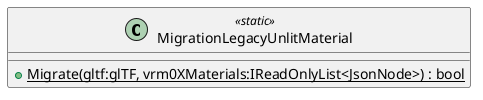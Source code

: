 @startuml
class MigrationLegacyUnlitMaterial <<static>> {
    + {static} Migrate(gltf:glTF, vrm0XMaterials:IReadOnlyList<JsonNode>) : bool
}
@enduml
